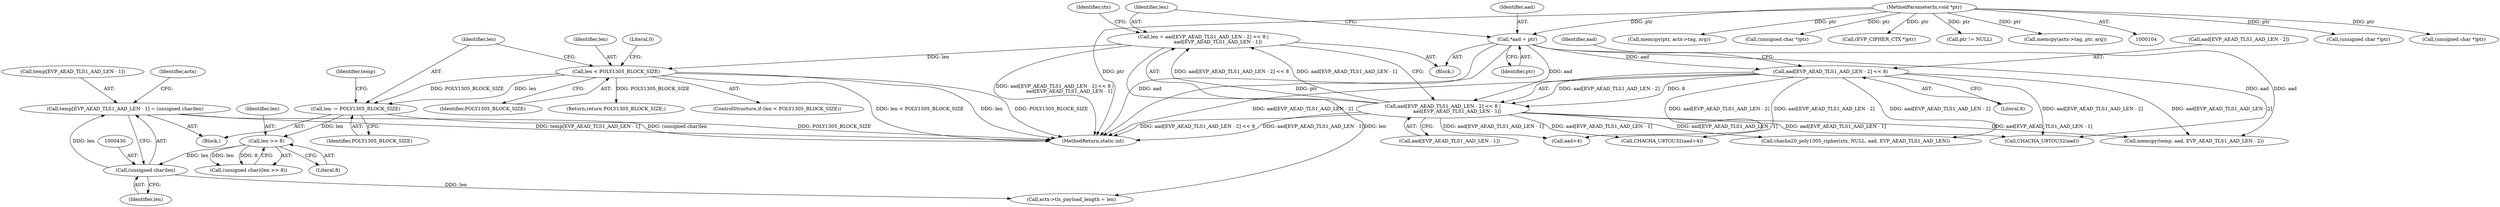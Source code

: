 digraph "0_openssl_00d965474b22b54e4275232bc71ee0c699c5cd21_1@array" {
"1000423" [label="(Call,temp[EVP_AEAD_TLS1_AAD_LEN - 1] = (unsigned char)len)"];
"1000429" [label="(Call,(unsigned char)len)"];
"1000420" [label="(Call,len >> 8)"];
"1000400" [label="(Call,len -= POLY1305_BLOCK_SIZE)"];
"1000395" [label="(Call,len < POLY1305_BLOCK_SIZE)"];
"1000373" [label="(Call,len = aad[EVP_AEAD_TLS1_AAD_LEN - 2] << 8 |\n                   aad[EVP_AEAD_TLS1_AAD_LEN - 1])"];
"1000375" [label="(Call,aad[EVP_AEAD_TLS1_AAD_LEN - 2] << 8 |\n                   aad[EVP_AEAD_TLS1_AAD_LEN - 1])"];
"1000376" [label="(Call,aad[EVP_AEAD_TLS1_AAD_LEN - 2] << 8)"];
"1000369" [label="(Call,*aad = ptr)"];
"1000108" [label="(MethodParameterIn,void *ptr)"];
"1000424" [label="(Call,temp[EVP_AEAD_TLS1_AAD_LEN - 1])"];
"1000404" [label="(Identifier,temp)"];
"1000396" [label="(Identifier,len)"];
"1000369" [label="(Call,*aad = ptr)"];
"1000384" [label="(Identifier,aad)"];
"1000391" [label="(Identifier,ctx)"];
"1000373" [label="(Call,len = aad[EVP_AEAD_TLS1_AAD_LEN - 2] << 8 |\n                   aad[EVP_AEAD_TLS1_AAD_LEN - 1])"];
"1000108" [label="(MethodParameterIn,void *ptr)"];
"1000375" [label="(Call,aad[EVP_AEAD_TLS1_AAD_LEN - 2] << 8 |\n                   aad[EVP_AEAD_TLS1_AAD_LEN - 1])"];
"1000261" [label="(Call,(unsigned char *)ptr)"];
"1000300" [label="(Call,(unsigned char *)ptr)"];
"1000395" [label="(Call,len < POLY1305_BLOCK_SIZE)"];
"1000374" [label="(Identifier,len)"];
"1000422" [label="(Literal,8)"];
"1000464" [label="(Call,CHACHA_U8TOU32(aad))"];
"1000421" [label="(Identifier,len)"];
"1000351" [label="(Call,memcpy(ptr, actx->tag, arg))"];
"1000370" [label="(Identifier,aad)"];
"1000397" [label="(Identifier,POLY1305_BLOCK_SIZE)"];
"1000383" [label="(Call,aad[EVP_AEAD_TLS1_AAD_LEN - 1])"];
"1000377" [label="(Call,aad[EVP_AEAD_TLS1_AAD_LEN - 2])"];
"1000280" [label="(Call,(unsigned char *)ptr)"];
"1000382" [label="(Literal,8)"];
"1000494" [label="(Return,return POLY1305_BLOCK_SIZE;)"];
"1000394" [label="(ControlStructure,if (len < POLY1305_BLOCK_SIZE))"];
"1000401" [label="(Identifier,len)"];
"1000366" [label="(Block,)"];
"1000376" [label="(Call,aad[EVP_AEAD_TLS1_AAD_LEN - 2] << 8)"];
"1000371" [label="(Identifier,ptr)"];
"1000431" [label="(Identifier,len)"];
"1000429" [label="(Call,(unsigned char)len)"];
"1000193" [label="(Call,(EVP_CIPHER_CTX *)ptr)"];
"1000423" [label="(Call,temp[EVP_AEAD_TLS1_AAD_LEN - 1] = (unsigned char)len)"];
"1000489" [label="(Call,chacha20_poly1305_cipher(ctx, NULL, aad, EVP_AEAD_TLS1_AAD_LEN))"];
"1000318" [label="(Call,ptr != NULL)"];
"1000420" [label="(Call,len >> 8)"];
"1000393" [label="(Block,)"];
"1000403" [label="(Call,memcpy(temp, aad, EVP_AEAD_TLS1_AAD_LEN - 2))"];
"1000322" [label="(Call,memcpy(actx->tag, ptr, arg))"];
"1000432" [label="(Call,actx->tls_payload_length = len)"];
"1000434" [label="(Identifier,actx)"];
"1000402" [label="(Identifier,POLY1305_BLOCK_SIZE)"];
"1000503" [label="(MethodReturn,static int)"];
"1000481" [label="(Call,aad+4)"];
"1000418" [label="(Call,(unsigned char)(len >> 8))"];
"1000399" [label="(Literal,0)"];
"1000480" [label="(Call,CHACHA_U8TOU32(aad+4))"];
"1000400" [label="(Call,len -= POLY1305_BLOCK_SIZE)"];
"1000423" -> "1000393"  [label="AST: "];
"1000423" -> "1000429"  [label="CFG: "];
"1000424" -> "1000423"  [label="AST: "];
"1000429" -> "1000423"  [label="AST: "];
"1000434" -> "1000423"  [label="CFG: "];
"1000423" -> "1000503"  [label="DDG: temp[EVP_AEAD_TLS1_AAD_LEN - 1]"];
"1000423" -> "1000503"  [label="DDG: (unsigned char)len"];
"1000429" -> "1000423"  [label="DDG: len"];
"1000429" -> "1000431"  [label="CFG: "];
"1000430" -> "1000429"  [label="AST: "];
"1000431" -> "1000429"  [label="AST: "];
"1000420" -> "1000429"  [label="DDG: len"];
"1000429" -> "1000432"  [label="DDG: len"];
"1000420" -> "1000418"  [label="AST: "];
"1000420" -> "1000422"  [label="CFG: "];
"1000421" -> "1000420"  [label="AST: "];
"1000422" -> "1000420"  [label="AST: "];
"1000418" -> "1000420"  [label="CFG: "];
"1000420" -> "1000418"  [label="DDG: len"];
"1000420" -> "1000418"  [label="DDG: 8"];
"1000400" -> "1000420"  [label="DDG: len"];
"1000400" -> "1000393"  [label="AST: "];
"1000400" -> "1000402"  [label="CFG: "];
"1000401" -> "1000400"  [label="AST: "];
"1000402" -> "1000400"  [label="AST: "];
"1000404" -> "1000400"  [label="CFG: "];
"1000400" -> "1000503"  [label="DDG: POLY1305_BLOCK_SIZE"];
"1000395" -> "1000400"  [label="DDG: POLY1305_BLOCK_SIZE"];
"1000395" -> "1000400"  [label="DDG: len"];
"1000395" -> "1000394"  [label="AST: "];
"1000395" -> "1000397"  [label="CFG: "];
"1000396" -> "1000395"  [label="AST: "];
"1000397" -> "1000395"  [label="AST: "];
"1000399" -> "1000395"  [label="CFG: "];
"1000401" -> "1000395"  [label="CFG: "];
"1000395" -> "1000503"  [label="DDG: len"];
"1000395" -> "1000503"  [label="DDG: POLY1305_BLOCK_SIZE"];
"1000395" -> "1000503"  [label="DDG: len < POLY1305_BLOCK_SIZE"];
"1000373" -> "1000395"  [label="DDG: len"];
"1000395" -> "1000494"  [label="DDG: POLY1305_BLOCK_SIZE"];
"1000373" -> "1000366"  [label="AST: "];
"1000373" -> "1000375"  [label="CFG: "];
"1000374" -> "1000373"  [label="AST: "];
"1000375" -> "1000373"  [label="AST: "];
"1000391" -> "1000373"  [label="CFG: "];
"1000373" -> "1000503"  [label="DDG: aad[EVP_AEAD_TLS1_AAD_LEN - 2] << 8 |\n                   aad[EVP_AEAD_TLS1_AAD_LEN - 1]"];
"1000375" -> "1000373"  [label="DDG: aad[EVP_AEAD_TLS1_AAD_LEN - 2] << 8"];
"1000375" -> "1000373"  [label="DDG: aad[EVP_AEAD_TLS1_AAD_LEN - 1]"];
"1000373" -> "1000432"  [label="DDG: len"];
"1000375" -> "1000383"  [label="CFG: "];
"1000376" -> "1000375"  [label="AST: "];
"1000383" -> "1000375"  [label="AST: "];
"1000375" -> "1000503"  [label="DDG: aad[EVP_AEAD_TLS1_AAD_LEN - 2] << 8"];
"1000375" -> "1000503"  [label="DDG: aad[EVP_AEAD_TLS1_AAD_LEN - 1]"];
"1000376" -> "1000375"  [label="DDG: aad[EVP_AEAD_TLS1_AAD_LEN - 2]"];
"1000376" -> "1000375"  [label="DDG: 8"];
"1000369" -> "1000375"  [label="DDG: aad"];
"1000375" -> "1000403"  [label="DDG: aad[EVP_AEAD_TLS1_AAD_LEN - 1]"];
"1000375" -> "1000464"  [label="DDG: aad[EVP_AEAD_TLS1_AAD_LEN - 1]"];
"1000375" -> "1000480"  [label="DDG: aad[EVP_AEAD_TLS1_AAD_LEN - 1]"];
"1000375" -> "1000481"  [label="DDG: aad[EVP_AEAD_TLS1_AAD_LEN - 1]"];
"1000375" -> "1000489"  [label="DDG: aad[EVP_AEAD_TLS1_AAD_LEN - 1]"];
"1000376" -> "1000382"  [label="CFG: "];
"1000377" -> "1000376"  [label="AST: "];
"1000382" -> "1000376"  [label="AST: "];
"1000384" -> "1000376"  [label="CFG: "];
"1000376" -> "1000503"  [label="DDG: aad[EVP_AEAD_TLS1_AAD_LEN - 2]"];
"1000369" -> "1000376"  [label="DDG: aad"];
"1000376" -> "1000403"  [label="DDG: aad[EVP_AEAD_TLS1_AAD_LEN - 2]"];
"1000376" -> "1000464"  [label="DDG: aad[EVP_AEAD_TLS1_AAD_LEN - 2]"];
"1000376" -> "1000480"  [label="DDG: aad[EVP_AEAD_TLS1_AAD_LEN - 2]"];
"1000376" -> "1000481"  [label="DDG: aad[EVP_AEAD_TLS1_AAD_LEN - 2]"];
"1000376" -> "1000489"  [label="DDG: aad[EVP_AEAD_TLS1_AAD_LEN - 2]"];
"1000369" -> "1000366"  [label="AST: "];
"1000369" -> "1000371"  [label="CFG: "];
"1000370" -> "1000369"  [label="AST: "];
"1000371" -> "1000369"  [label="AST: "];
"1000374" -> "1000369"  [label="CFG: "];
"1000369" -> "1000503"  [label="DDG: aad"];
"1000369" -> "1000503"  [label="DDG: ptr"];
"1000108" -> "1000369"  [label="DDG: ptr"];
"1000369" -> "1000403"  [label="DDG: aad"];
"1000369" -> "1000464"  [label="DDG: aad"];
"1000108" -> "1000104"  [label="AST: "];
"1000108" -> "1000503"  [label="DDG: ptr"];
"1000108" -> "1000193"  [label="DDG: ptr"];
"1000108" -> "1000261"  [label="DDG: ptr"];
"1000108" -> "1000280"  [label="DDG: ptr"];
"1000108" -> "1000300"  [label="DDG: ptr"];
"1000108" -> "1000318"  [label="DDG: ptr"];
"1000108" -> "1000322"  [label="DDG: ptr"];
"1000108" -> "1000351"  [label="DDG: ptr"];
}
